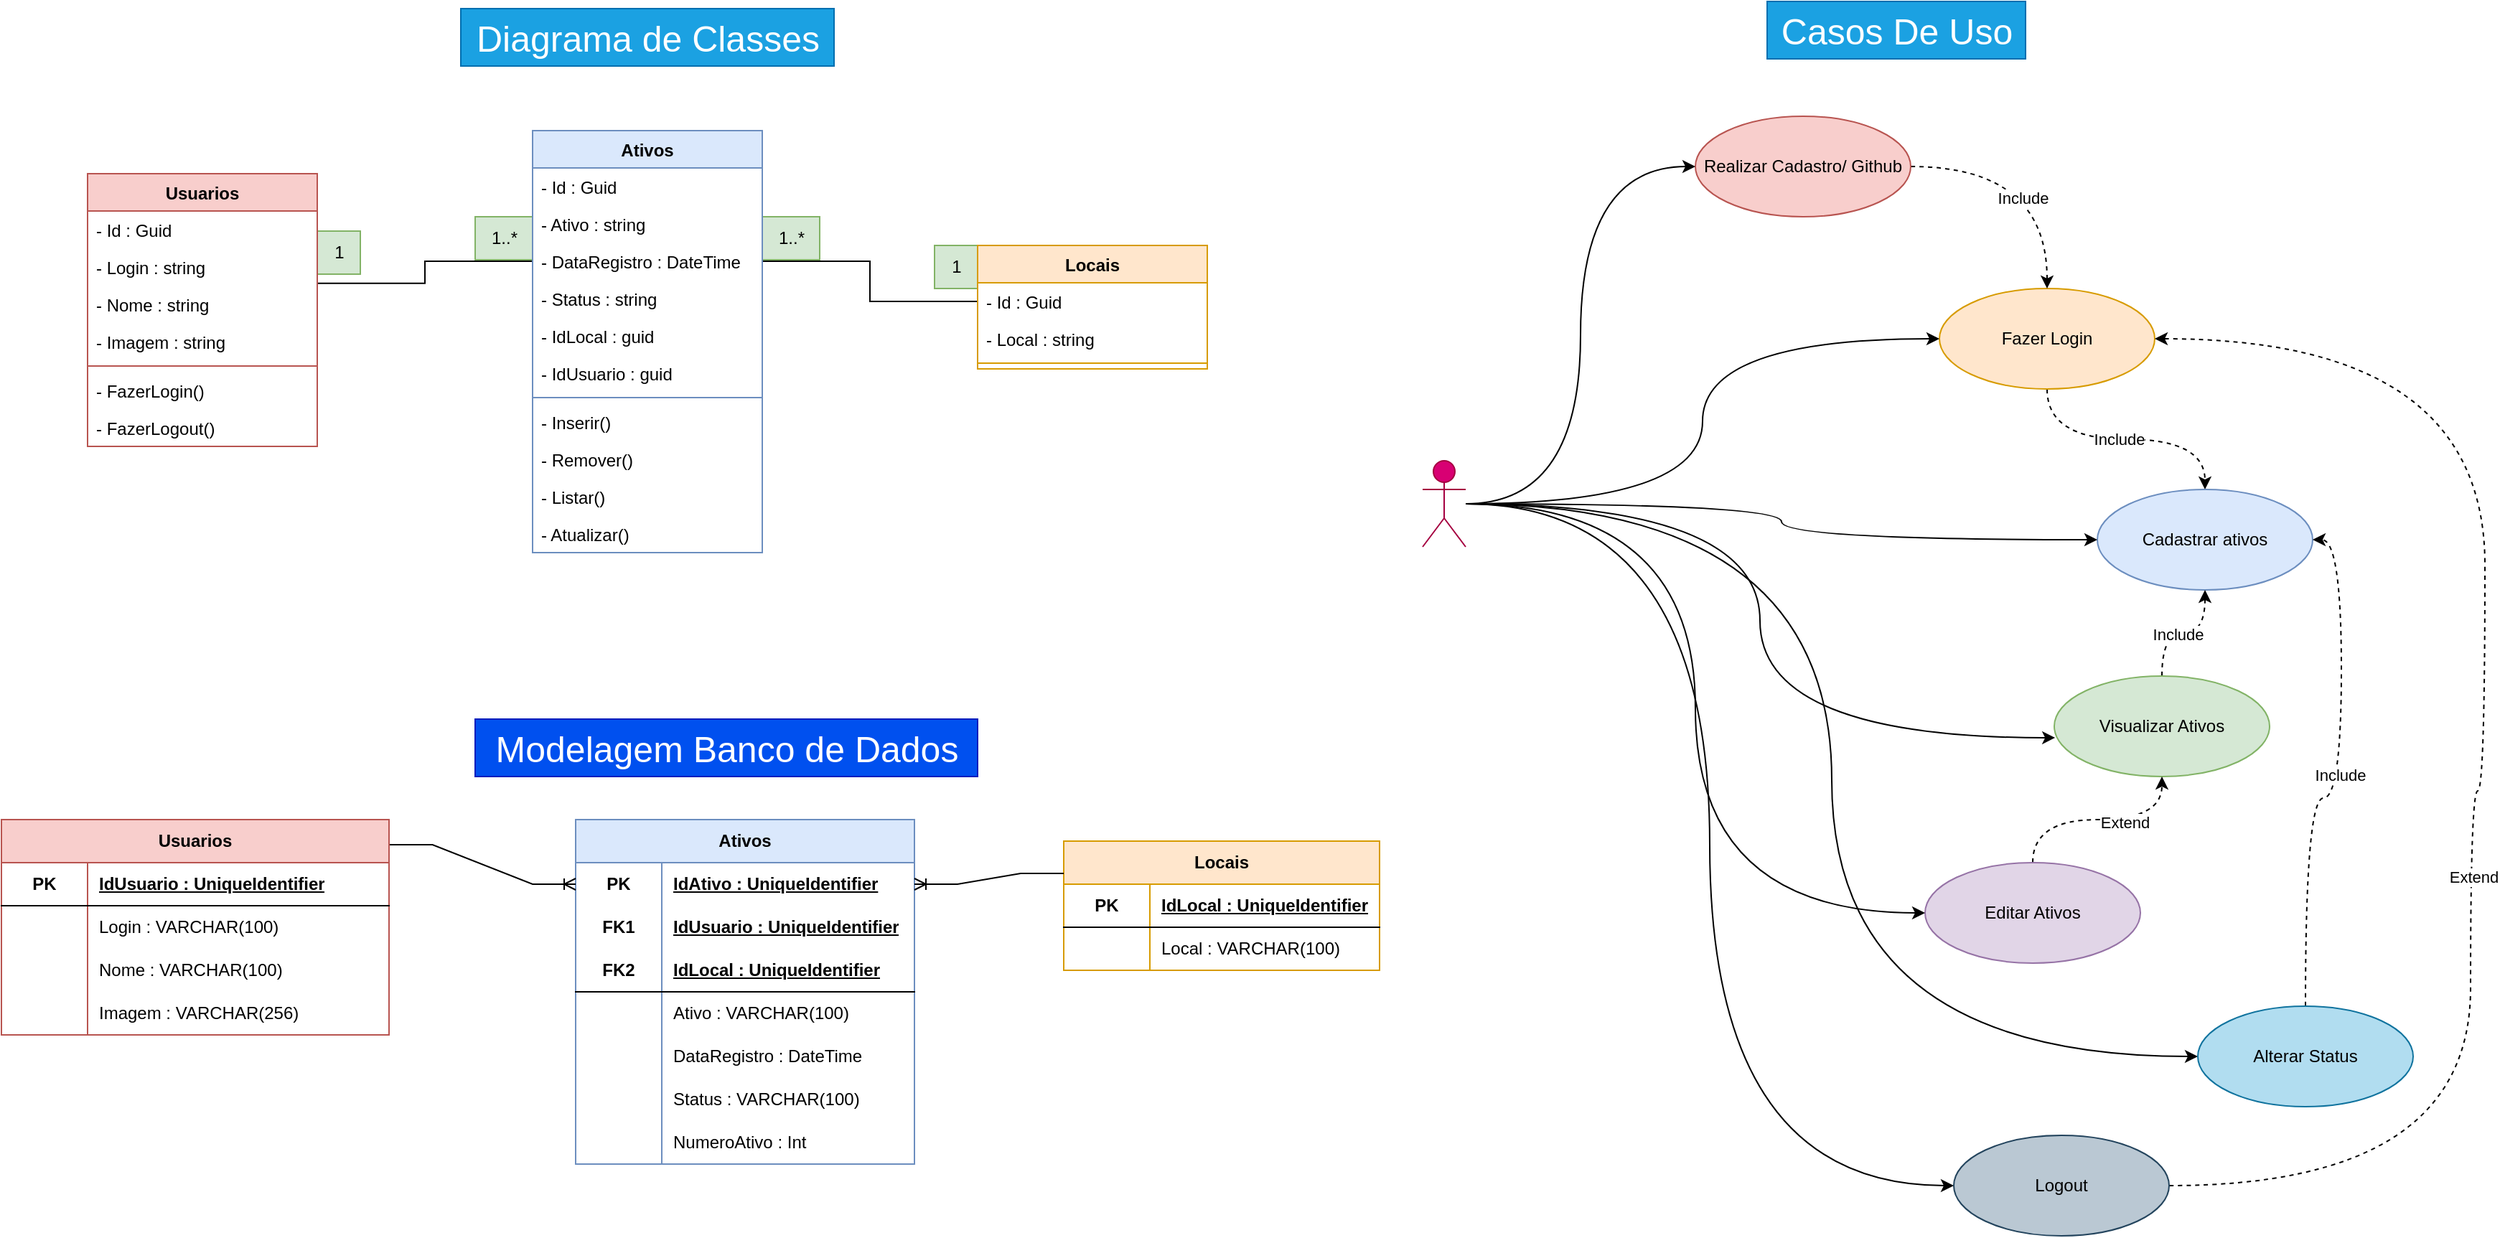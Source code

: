 <mxfile version="24.7.8">
  <diagram name="Página-1" id="VsZ6RJ2YmlMLzSOLe1tB">
    <mxGraphModel dx="2100" dy="1044" grid="1" gridSize="10" guides="1" tooltips="1" connect="1" arrows="1" fold="1" page="1" pageScale="1" pageWidth="827" pageHeight="1169" math="0" shadow="0">
      <root>
        <mxCell id="0" />
        <mxCell id="1" parent="0" />
        <mxCell id="WBMJzoi1oDwy6Rc7GLwc-27" style="edgeStyle=orthogonalEdgeStyle;rounded=0;orthogonalLoop=1;jettySize=auto;html=1;endArrow=none;endFill=0;entryX=0;entryY=0.5;entryDx=0;entryDy=0;exitX=1.003;exitY=-0.062;exitDx=0;exitDy=0;exitPerimeter=0;" edge="1" parent="1" source="WBMJzoi1oDwy6Rc7GLwc-46" target="WBMJzoi1oDwy6Rc7GLwc-56">
          <mxGeometry relative="1" as="geometry">
            <mxPoint x="240" y="255" as="sourcePoint" />
            <mxPoint x="380" y="255" as="targetPoint" />
          </mxGeometry>
        </mxCell>
        <mxCell id="WBMJzoi1oDwy6Rc7GLwc-28" style="edgeStyle=orthogonalEdgeStyle;rounded=0;orthogonalLoop=1;jettySize=auto;html=1;endArrow=none;endFill=0;exitX=1;exitY=0.5;exitDx=0;exitDy=0;entryX=0;entryY=0.5;entryDx=0;entryDy=0;" edge="1" parent="1" source="WBMJzoi1oDwy6Rc7GLwc-56" target="WBMJzoi1oDwy6Rc7GLwc-66">
          <mxGeometry relative="1" as="geometry">
            <mxPoint x="520" y="255" as="sourcePoint" />
            <mxPoint x="660" y="275" as="targetPoint" />
          </mxGeometry>
        </mxCell>
        <mxCell id="WBMJzoi1oDwy6Rc7GLwc-29" value="1" style="text;html=1;align=center;verticalAlign=middle;resizable=0;points=[];autosize=1;strokeColor=#82b366;fillColor=#d5e8d4;" vertex="1" parent="1">
          <mxGeometry x="220" y="240" width="30" height="30" as="geometry" />
        </mxCell>
        <mxCell id="WBMJzoi1oDwy6Rc7GLwc-30" value="1..*" style="text;html=1;align=center;verticalAlign=middle;resizable=0;points=[];autosize=1;strokeColor=#82b366;fillColor=#d5e8d4;" vertex="1" parent="1">
          <mxGeometry x="330" y="230" width="40" height="30" as="geometry" />
        </mxCell>
        <mxCell id="WBMJzoi1oDwy6Rc7GLwc-31" value="1..*" style="text;html=1;align=center;verticalAlign=middle;resizable=0;points=[];autosize=1;strokeColor=#82b366;fillColor=#d5e8d4;" vertex="1" parent="1">
          <mxGeometry x="530" y="230" width="40" height="30" as="geometry" />
        </mxCell>
        <mxCell id="WBMJzoi1oDwy6Rc7GLwc-32" value="1" style="text;html=1;align=center;verticalAlign=middle;resizable=0;points=[];autosize=1;strokeColor=#82b366;fillColor=#d5e8d4;" vertex="1" parent="1">
          <mxGeometry x="650" y="250" width="30" height="30" as="geometry" />
        </mxCell>
        <mxCell id="WBMJzoi1oDwy6Rc7GLwc-37" value="Usuarios" style="swimlane;fontStyle=1;align=center;verticalAlign=top;childLayout=stackLayout;horizontal=1;startSize=26;horizontalStack=0;resizeParent=1;resizeParentMax=0;resizeLast=0;collapsible=1;marginBottom=0;whiteSpace=wrap;html=1;fillColor=#f8cecc;strokeColor=#b85450;" vertex="1" parent="1">
          <mxGeometry x="60" y="200" width="160" height="190" as="geometry" />
        </mxCell>
        <mxCell id="WBMJzoi1oDwy6Rc7GLwc-38" value="- Id : Guid" style="text;strokeColor=none;fillColor=none;align=left;verticalAlign=top;spacingLeft=4;spacingRight=4;overflow=hidden;rotatable=0;points=[[0,0.5],[1,0.5]];portConstraint=eastwest;whiteSpace=wrap;html=1;" vertex="1" parent="WBMJzoi1oDwy6Rc7GLwc-37">
          <mxGeometry y="26" width="160" height="26" as="geometry" />
        </mxCell>
        <mxCell id="WBMJzoi1oDwy6Rc7GLwc-47" value="- Login : string" style="text;strokeColor=none;fillColor=none;align=left;verticalAlign=top;spacingLeft=4;spacingRight=4;overflow=hidden;rotatable=0;points=[[0,0.5],[1,0.5]];portConstraint=eastwest;whiteSpace=wrap;html=1;" vertex="1" parent="WBMJzoi1oDwy6Rc7GLwc-37">
          <mxGeometry y="52" width="160" height="26" as="geometry" />
        </mxCell>
        <mxCell id="WBMJzoi1oDwy6Rc7GLwc-46" value="- Nome : string" style="text;strokeColor=none;fillColor=none;align=left;verticalAlign=top;spacingLeft=4;spacingRight=4;overflow=hidden;rotatable=0;points=[[0,0.5],[1,0.5]];portConstraint=eastwest;whiteSpace=wrap;html=1;" vertex="1" parent="WBMJzoi1oDwy6Rc7GLwc-37">
          <mxGeometry y="78" width="160" height="26" as="geometry" />
        </mxCell>
        <mxCell id="WBMJzoi1oDwy6Rc7GLwc-45" value="- Imagem : string" style="text;strokeColor=none;fillColor=none;align=left;verticalAlign=top;spacingLeft=4;spacingRight=4;overflow=hidden;rotatable=0;points=[[0,0.5],[1,0.5]];portConstraint=eastwest;whiteSpace=wrap;html=1;" vertex="1" parent="WBMJzoi1oDwy6Rc7GLwc-37">
          <mxGeometry y="104" width="160" height="26" as="geometry" />
        </mxCell>
        <mxCell id="WBMJzoi1oDwy6Rc7GLwc-39" value="" style="line;strokeWidth=1;fillColor=none;align=left;verticalAlign=middle;spacingTop=-1;spacingLeft=3;spacingRight=3;rotatable=0;labelPosition=right;points=[];portConstraint=eastwest;strokeColor=inherit;" vertex="1" parent="WBMJzoi1oDwy6Rc7GLwc-37">
          <mxGeometry y="130" width="160" height="8" as="geometry" />
        </mxCell>
        <mxCell id="WBMJzoi1oDwy6Rc7GLwc-40" value="- FazerLogin()" style="text;strokeColor=none;fillColor=none;align=left;verticalAlign=top;spacingLeft=4;spacingRight=4;overflow=hidden;rotatable=0;points=[[0,0.5],[1,0.5]];portConstraint=eastwest;whiteSpace=wrap;html=1;" vertex="1" parent="WBMJzoi1oDwy6Rc7GLwc-37">
          <mxGeometry y="138" width="160" height="26" as="geometry" />
        </mxCell>
        <mxCell id="WBMJzoi1oDwy6Rc7GLwc-48" value="- FazerLogout()" style="text;strokeColor=none;fillColor=none;align=left;verticalAlign=top;spacingLeft=4;spacingRight=4;overflow=hidden;rotatable=0;points=[[0,0.5],[1,0.5]];portConstraint=eastwest;whiteSpace=wrap;html=1;" vertex="1" parent="WBMJzoi1oDwy6Rc7GLwc-37">
          <mxGeometry y="164" width="160" height="26" as="geometry" />
        </mxCell>
        <mxCell id="WBMJzoi1oDwy6Rc7GLwc-49" value="Ativos" style="swimlane;fontStyle=1;align=center;verticalAlign=top;childLayout=stackLayout;horizontal=1;startSize=26;horizontalStack=0;resizeParent=1;resizeParentMax=0;resizeLast=0;collapsible=1;marginBottom=0;whiteSpace=wrap;html=1;fillColor=#dae8fc;strokeColor=#6c8ebf;" vertex="1" parent="1">
          <mxGeometry x="370" y="170" width="160" height="294" as="geometry" />
        </mxCell>
        <mxCell id="WBMJzoi1oDwy6Rc7GLwc-50" value="- Id : Guid" style="text;strokeColor=none;fillColor=none;align=left;verticalAlign=top;spacingLeft=4;spacingRight=4;overflow=hidden;rotatable=0;points=[[0,0.5],[1,0.5]];portConstraint=eastwest;whiteSpace=wrap;html=1;" vertex="1" parent="WBMJzoi1oDwy6Rc7GLwc-49">
          <mxGeometry y="26" width="160" height="26" as="geometry" />
        </mxCell>
        <mxCell id="WBMJzoi1oDwy6Rc7GLwc-57" value="- Ativo : string" style="text;strokeColor=none;fillColor=none;align=left;verticalAlign=top;spacingLeft=4;spacingRight=4;overflow=hidden;rotatable=0;points=[[0,0.5],[1,0.5]];portConstraint=eastwest;whiteSpace=wrap;html=1;" vertex="1" parent="WBMJzoi1oDwy6Rc7GLwc-49">
          <mxGeometry y="52" width="160" height="26" as="geometry" />
        </mxCell>
        <mxCell id="WBMJzoi1oDwy6Rc7GLwc-56" value="- DataRegistro : DateTime" style="text;strokeColor=none;fillColor=none;align=left;verticalAlign=top;spacingLeft=4;spacingRight=4;overflow=hidden;rotatable=0;points=[[0,0.5],[1,0.5]];portConstraint=eastwest;whiteSpace=wrap;html=1;" vertex="1" parent="WBMJzoi1oDwy6Rc7GLwc-49">
          <mxGeometry y="78" width="160" height="26" as="geometry" />
        </mxCell>
        <mxCell id="WBMJzoi1oDwy6Rc7GLwc-55" value="- Status : string" style="text;strokeColor=none;fillColor=none;align=left;verticalAlign=top;spacingLeft=4;spacingRight=4;overflow=hidden;rotatable=0;points=[[0,0.5],[1,0.5]];portConstraint=eastwest;whiteSpace=wrap;html=1;" vertex="1" parent="WBMJzoi1oDwy6Rc7GLwc-49">
          <mxGeometry y="104" width="160" height="26" as="geometry" />
        </mxCell>
        <mxCell id="WBMJzoi1oDwy6Rc7GLwc-54" value="- IdLocal : guid" style="text;strokeColor=none;fillColor=none;align=left;verticalAlign=top;spacingLeft=4;spacingRight=4;overflow=hidden;rotatable=0;points=[[0,0.5],[1,0.5]];portConstraint=eastwest;whiteSpace=wrap;html=1;" vertex="1" parent="WBMJzoi1oDwy6Rc7GLwc-49">
          <mxGeometry y="130" width="160" height="26" as="geometry" />
        </mxCell>
        <mxCell id="WBMJzoi1oDwy6Rc7GLwc-53" value="- IdUsuario : guid" style="text;strokeColor=none;fillColor=none;align=left;verticalAlign=top;spacingLeft=4;spacingRight=4;overflow=hidden;rotatable=0;points=[[0,0.5],[1,0.5]];portConstraint=eastwest;whiteSpace=wrap;html=1;" vertex="1" parent="WBMJzoi1oDwy6Rc7GLwc-49">
          <mxGeometry y="156" width="160" height="26" as="geometry" />
        </mxCell>
        <mxCell id="WBMJzoi1oDwy6Rc7GLwc-51" value="" style="line;strokeWidth=1;fillColor=none;align=left;verticalAlign=middle;spacingTop=-1;spacingLeft=3;spacingRight=3;rotatable=0;labelPosition=right;points=[];portConstraint=eastwest;strokeColor=inherit;" vertex="1" parent="WBMJzoi1oDwy6Rc7GLwc-49">
          <mxGeometry y="182" width="160" height="8" as="geometry" />
        </mxCell>
        <mxCell id="WBMJzoi1oDwy6Rc7GLwc-52" value="- Inserir()" style="text;strokeColor=none;fillColor=none;align=left;verticalAlign=top;spacingLeft=4;spacingRight=4;overflow=hidden;rotatable=0;points=[[0,0.5],[1,0.5]];portConstraint=eastwest;whiteSpace=wrap;html=1;" vertex="1" parent="WBMJzoi1oDwy6Rc7GLwc-49">
          <mxGeometry y="190" width="160" height="26" as="geometry" />
        </mxCell>
        <mxCell id="WBMJzoi1oDwy6Rc7GLwc-60" value="- Remover()" style="text;strokeColor=none;fillColor=none;align=left;verticalAlign=top;spacingLeft=4;spacingRight=4;overflow=hidden;rotatable=0;points=[[0,0.5],[1,0.5]];portConstraint=eastwest;whiteSpace=wrap;html=1;" vertex="1" parent="WBMJzoi1oDwy6Rc7GLwc-49">
          <mxGeometry y="216" width="160" height="26" as="geometry" />
        </mxCell>
        <mxCell id="WBMJzoi1oDwy6Rc7GLwc-59" value="- Listar()" style="text;strokeColor=none;fillColor=none;align=left;verticalAlign=top;spacingLeft=4;spacingRight=4;overflow=hidden;rotatable=0;points=[[0,0.5],[1,0.5]];portConstraint=eastwest;whiteSpace=wrap;html=1;" vertex="1" parent="WBMJzoi1oDwy6Rc7GLwc-49">
          <mxGeometry y="242" width="160" height="26" as="geometry" />
        </mxCell>
        <mxCell id="WBMJzoi1oDwy6Rc7GLwc-58" value="- Atualizar()" style="text;strokeColor=none;fillColor=none;align=left;verticalAlign=top;spacingLeft=4;spacingRight=4;overflow=hidden;rotatable=0;points=[[0,0.5],[1,0.5]];portConstraint=eastwest;whiteSpace=wrap;html=1;" vertex="1" parent="WBMJzoi1oDwy6Rc7GLwc-49">
          <mxGeometry y="268" width="160" height="26" as="geometry" />
        </mxCell>
        <mxCell id="WBMJzoi1oDwy6Rc7GLwc-65" value="Locais" style="swimlane;fontStyle=1;align=center;verticalAlign=top;childLayout=stackLayout;horizontal=1;startSize=26;horizontalStack=0;resizeParent=1;resizeParentMax=0;resizeLast=0;collapsible=1;marginBottom=0;whiteSpace=wrap;html=1;fillColor=#ffe6cc;strokeColor=#d79b00;" vertex="1" parent="1">
          <mxGeometry x="680" y="250" width="160" height="86" as="geometry" />
        </mxCell>
        <mxCell id="WBMJzoi1oDwy6Rc7GLwc-66" value="- Id : Guid" style="text;strokeColor=none;fillColor=none;align=left;verticalAlign=top;spacingLeft=4;spacingRight=4;overflow=hidden;rotatable=0;points=[[0,0.5],[1,0.5]];portConstraint=eastwest;whiteSpace=wrap;html=1;" vertex="1" parent="WBMJzoi1oDwy6Rc7GLwc-65">
          <mxGeometry y="26" width="160" height="26" as="geometry" />
        </mxCell>
        <mxCell id="WBMJzoi1oDwy6Rc7GLwc-69" value="- Local : string" style="text;strokeColor=none;fillColor=none;align=left;verticalAlign=top;spacingLeft=4;spacingRight=4;overflow=hidden;rotatable=0;points=[[0,0.5],[1,0.5]];portConstraint=eastwest;whiteSpace=wrap;html=1;" vertex="1" parent="WBMJzoi1oDwy6Rc7GLwc-65">
          <mxGeometry y="52" width="160" height="26" as="geometry" />
        </mxCell>
        <mxCell id="WBMJzoi1oDwy6Rc7GLwc-67" value="" style="line;strokeWidth=1;fillColor=none;align=left;verticalAlign=middle;spacingTop=-1;spacingLeft=3;spacingRight=3;rotatable=0;labelPosition=right;points=[];portConstraint=eastwest;strokeColor=inherit;" vertex="1" parent="WBMJzoi1oDwy6Rc7GLwc-65">
          <mxGeometry y="78" width="160" height="8" as="geometry" />
        </mxCell>
        <mxCell id="WBMJzoi1oDwy6Rc7GLwc-70" value="&lt;font style=&quot;font-size: 25px;&quot;&gt;Diagrama de Classes&lt;/font&gt;" style="text;html=1;align=center;verticalAlign=middle;resizable=0;points=[];autosize=1;strokeColor=#006EAF;fillColor=#1ba1e2;fontColor=#ffffff;" vertex="1" parent="1">
          <mxGeometry x="320" y="85" width="260" height="40" as="geometry" />
        </mxCell>
        <mxCell id="WBMJzoi1oDwy6Rc7GLwc-71" value="Modelagem Banco de Dados" style="text;html=1;align=center;verticalAlign=middle;resizable=0;points=[];autosize=1;strokeColor=#001DBC;fillColor=#0050ef;fontColor=#ffffff;fontSize=25;" vertex="1" parent="1">
          <mxGeometry x="330" y="580" width="350" height="40" as="geometry" />
        </mxCell>
        <mxCell id="WBMJzoi1oDwy6Rc7GLwc-99" value="Ativos" style="shape=table;startSize=30;container=1;collapsible=1;childLayout=tableLayout;fixedRows=1;rowLines=0;fontStyle=1;align=center;resizeLast=1;html=1;whiteSpace=wrap;fillColor=#dae8fc;strokeColor=#6c8ebf;" vertex="1" parent="1">
          <mxGeometry x="400" y="650" width="236" height="240" as="geometry" />
        </mxCell>
        <mxCell id="WBMJzoi1oDwy6Rc7GLwc-100" value="" style="shape=tableRow;horizontal=0;startSize=0;swimlaneHead=0;swimlaneBody=0;fillColor=none;collapsible=0;dropTarget=0;points=[[0,0.5],[1,0.5]];portConstraint=eastwest;top=0;left=0;right=0;bottom=0;html=1;" vertex="1" parent="WBMJzoi1oDwy6Rc7GLwc-99">
          <mxGeometry y="30" width="236" height="30" as="geometry" />
        </mxCell>
        <mxCell id="WBMJzoi1oDwy6Rc7GLwc-101" value="PK" style="shape=partialRectangle;connectable=0;fillColor=none;top=0;left=0;bottom=0;right=0;fontStyle=1;overflow=hidden;html=1;whiteSpace=wrap;" vertex="1" parent="WBMJzoi1oDwy6Rc7GLwc-100">
          <mxGeometry width="60" height="30" as="geometry">
            <mxRectangle width="60" height="30" as="alternateBounds" />
          </mxGeometry>
        </mxCell>
        <mxCell id="WBMJzoi1oDwy6Rc7GLwc-102" value="IdAtivo : UniqueIdentifier" style="shape=partialRectangle;connectable=0;fillColor=none;top=0;left=0;bottom=0;right=0;align=left;spacingLeft=6;fontStyle=5;overflow=hidden;html=1;whiteSpace=wrap;" vertex="1" parent="WBMJzoi1oDwy6Rc7GLwc-100">
          <mxGeometry x="60" width="176" height="30" as="geometry">
            <mxRectangle width="176" height="30" as="alternateBounds" />
          </mxGeometry>
        </mxCell>
        <mxCell id="WBMJzoi1oDwy6Rc7GLwc-115" style="shape=tableRow;horizontal=0;startSize=0;swimlaneHead=0;swimlaneBody=0;fillColor=none;collapsible=0;dropTarget=0;points=[[0,0.5],[1,0.5]];portConstraint=eastwest;top=0;left=0;right=0;bottom=0;html=1;" vertex="1" parent="WBMJzoi1oDwy6Rc7GLwc-99">
          <mxGeometry y="60" width="236" height="30" as="geometry" />
        </mxCell>
        <mxCell id="WBMJzoi1oDwy6Rc7GLwc-116" value="FK1" style="shape=partialRectangle;connectable=0;fillColor=none;top=0;left=0;bottom=0;right=0;fontStyle=1;overflow=hidden;html=1;whiteSpace=wrap;" vertex="1" parent="WBMJzoi1oDwy6Rc7GLwc-115">
          <mxGeometry width="60" height="30" as="geometry">
            <mxRectangle width="60" height="30" as="alternateBounds" />
          </mxGeometry>
        </mxCell>
        <mxCell id="WBMJzoi1oDwy6Rc7GLwc-117" value="IdUsuario : UniqueIdentifier" style="shape=partialRectangle;connectable=0;fillColor=none;top=0;left=0;bottom=0;right=0;align=left;spacingLeft=6;fontStyle=5;overflow=hidden;html=1;whiteSpace=wrap;" vertex="1" parent="WBMJzoi1oDwy6Rc7GLwc-115">
          <mxGeometry x="60" width="176" height="30" as="geometry">
            <mxRectangle width="176" height="30" as="alternateBounds" />
          </mxGeometry>
        </mxCell>
        <mxCell id="WBMJzoi1oDwy6Rc7GLwc-103" value="" style="shape=tableRow;horizontal=0;startSize=0;swimlaneHead=0;swimlaneBody=0;fillColor=none;collapsible=0;dropTarget=0;points=[[0,0.5],[1,0.5]];portConstraint=eastwest;top=0;left=0;right=0;bottom=1;html=1;" vertex="1" parent="WBMJzoi1oDwy6Rc7GLwc-99">
          <mxGeometry y="90" width="236" height="30" as="geometry" />
        </mxCell>
        <mxCell id="WBMJzoi1oDwy6Rc7GLwc-104" value="FK2" style="shape=partialRectangle;connectable=0;fillColor=none;top=0;left=0;bottom=0;right=0;fontStyle=1;overflow=hidden;html=1;whiteSpace=wrap;" vertex="1" parent="WBMJzoi1oDwy6Rc7GLwc-103">
          <mxGeometry width="60" height="30" as="geometry">
            <mxRectangle width="60" height="30" as="alternateBounds" />
          </mxGeometry>
        </mxCell>
        <mxCell id="WBMJzoi1oDwy6Rc7GLwc-105" value="IdLocal : UniqueIdentifier" style="shape=partialRectangle;connectable=0;fillColor=none;top=0;left=0;bottom=0;right=0;align=left;spacingLeft=6;fontStyle=5;overflow=hidden;html=1;whiteSpace=wrap;" vertex="1" parent="WBMJzoi1oDwy6Rc7GLwc-103">
          <mxGeometry x="60" width="176" height="30" as="geometry">
            <mxRectangle width="176" height="30" as="alternateBounds" />
          </mxGeometry>
        </mxCell>
        <mxCell id="WBMJzoi1oDwy6Rc7GLwc-106" value="" style="shape=tableRow;horizontal=0;startSize=0;swimlaneHead=0;swimlaneBody=0;fillColor=none;collapsible=0;dropTarget=0;points=[[0,0.5],[1,0.5]];portConstraint=eastwest;top=0;left=0;right=0;bottom=0;html=1;" vertex="1" parent="WBMJzoi1oDwy6Rc7GLwc-99">
          <mxGeometry y="120" width="236" height="30" as="geometry" />
        </mxCell>
        <mxCell id="WBMJzoi1oDwy6Rc7GLwc-107" value="" style="shape=partialRectangle;connectable=0;fillColor=none;top=0;left=0;bottom=0;right=0;editable=1;overflow=hidden;html=1;whiteSpace=wrap;" vertex="1" parent="WBMJzoi1oDwy6Rc7GLwc-106">
          <mxGeometry width="60" height="30" as="geometry">
            <mxRectangle width="60" height="30" as="alternateBounds" />
          </mxGeometry>
        </mxCell>
        <mxCell id="WBMJzoi1oDwy6Rc7GLwc-108" value="Ativo : VARCHAR(100)" style="shape=partialRectangle;connectable=0;fillColor=none;top=0;left=0;bottom=0;right=0;align=left;spacingLeft=6;overflow=hidden;html=1;whiteSpace=wrap;" vertex="1" parent="WBMJzoi1oDwy6Rc7GLwc-106">
          <mxGeometry x="60" width="176" height="30" as="geometry">
            <mxRectangle width="176" height="30" as="alternateBounds" />
          </mxGeometry>
        </mxCell>
        <mxCell id="WBMJzoi1oDwy6Rc7GLwc-109" value="" style="shape=tableRow;horizontal=0;startSize=0;swimlaneHead=0;swimlaneBody=0;fillColor=none;collapsible=0;dropTarget=0;points=[[0,0.5],[1,0.5]];portConstraint=eastwest;top=0;left=0;right=0;bottom=0;html=1;" vertex="1" parent="WBMJzoi1oDwy6Rc7GLwc-99">
          <mxGeometry y="150" width="236" height="30" as="geometry" />
        </mxCell>
        <mxCell id="WBMJzoi1oDwy6Rc7GLwc-110" value="" style="shape=partialRectangle;connectable=0;fillColor=none;top=0;left=0;bottom=0;right=0;editable=1;overflow=hidden;html=1;whiteSpace=wrap;" vertex="1" parent="WBMJzoi1oDwy6Rc7GLwc-109">
          <mxGeometry width="60" height="30" as="geometry">
            <mxRectangle width="60" height="30" as="alternateBounds" />
          </mxGeometry>
        </mxCell>
        <mxCell id="WBMJzoi1oDwy6Rc7GLwc-111" value="DataRegistro : DateTime" style="shape=partialRectangle;connectable=0;fillColor=none;top=0;left=0;bottom=0;right=0;align=left;spacingLeft=6;overflow=hidden;html=1;whiteSpace=wrap;" vertex="1" parent="WBMJzoi1oDwy6Rc7GLwc-109">
          <mxGeometry x="60" width="176" height="30" as="geometry">
            <mxRectangle width="176" height="30" as="alternateBounds" />
          </mxGeometry>
        </mxCell>
        <mxCell id="WBMJzoi1oDwy6Rc7GLwc-118" style="shape=tableRow;horizontal=0;startSize=0;swimlaneHead=0;swimlaneBody=0;fillColor=none;collapsible=0;dropTarget=0;points=[[0,0.5],[1,0.5]];portConstraint=eastwest;top=0;left=0;right=0;bottom=0;html=1;" vertex="1" parent="WBMJzoi1oDwy6Rc7GLwc-99">
          <mxGeometry y="180" width="236" height="30" as="geometry" />
        </mxCell>
        <mxCell id="WBMJzoi1oDwy6Rc7GLwc-119" style="shape=partialRectangle;connectable=0;fillColor=none;top=0;left=0;bottom=0;right=0;editable=1;overflow=hidden;html=1;whiteSpace=wrap;" vertex="1" parent="WBMJzoi1oDwy6Rc7GLwc-118">
          <mxGeometry width="60" height="30" as="geometry">
            <mxRectangle width="60" height="30" as="alternateBounds" />
          </mxGeometry>
        </mxCell>
        <mxCell id="WBMJzoi1oDwy6Rc7GLwc-120" value="Status : VARCHAR(100)" style="shape=partialRectangle;connectable=0;fillColor=none;top=0;left=0;bottom=0;right=0;align=left;spacingLeft=6;overflow=hidden;html=1;whiteSpace=wrap;" vertex="1" parent="WBMJzoi1oDwy6Rc7GLwc-118">
          <mxGeometry x="60" width="176" height="30" as="geometry">
            <mxRectangle width="176" height="30" as="alternateBounds" />
          </mxGeometry>
        </mxCell>
        <mxCell id="WBMJzoi1oDwy6Rc7GLwc-121" style="shape=tableRow;horizontal=0;startSize=0;swimlaneHead=0;swimlaneBody=0;fillColor=none;collapsible=0;dropTarget=0;points=[[0,0.5],[1,0.5]];portConstraint=eastwest;top=0;left=0;right=0;bottom=0;html=1;" vertex="1" parent="WBMJzoi1oDwy6Rc7GLwc-99">
          <mxGeometry y="210" width="236" height="30" as="geometry" />
        </mxCell>
        <mxCell id="WBMJzoi1oDwy6Rc7GLwc-122" style="shape=partialRectangle;connectable=0;fillColor=none;top=0;left=0;bottom=0;right=0;editable=1;overflow=hidden;html=1;whiteSpace=wrap;" vertex="1" parent="WBMJzoi1oDwy6Rc7GLwc-121">
          <mxGeometry width="60" height="30" as="geometry">
            <mxRectangle width="60" height="30" as="alternateBounds" />
          </mxGeometry>
        </mxCell>
        <mxCell id="WBMJzoi1oDwy6Rc7GLwc-123" value="NumeroAtivo : Int" style="shape=partialRectangle;connectable=0;fillColor=none;top=0;left=0;bottom=0;right=0;align=left;spacingLeft=6;overflow=hidden;html=1;whiteSpace=wrap;" vertex="1" parent="WBMJzoi1oDwy6Rc7GLwc-121">
          <mxGeometry x="60" width="176" height="30" as="geometry">
            <mxRectangle width="176" height="30" as="alternateBounds" />
          </mxGeometry>
        </mxCell>
        <mxCell id="WBMJzoi1oDwy6Rc7GLwc-124" value="Locais" style="shape=table;startSize=30;container=1;collapsible=1;childLayout=tableLayout;fixedRows=1;rowLines=0;fontStyle=1;align=center;resizeLast=1;html=1;whiteSpace=wrap;fillColor=#ffe6cc;strokeColor=#d79b00;" vertex="1" parent="1">
          <mxGeometry x="740" y="665" width="220" height="90" as="geometry" />
        </mxCell>
        <mxCell id="WBMJzoi1oDwy6Rc7GLwc-128" value="" style="shape=tableRow;horizontal=0;startSize=0;swimlaneHead=0;swimlaneBody=0;fillColor=none;collapsible=0;dropTarget=0;points=[[0,0.5],[1,0.5]];portConstraint=eastwest;top=0;left=0;right=0;bottom=1;html=1;" vertex="1" parent="WBMJzoi1oDwy6Rc7GLwc-124">
          <mxGeometry y="30" width="220" height="30" as="geometry" />
        </mxCell>
        <mxCell id="WBMJzoi1oDwy6Rc7GLwc-129" value="PK" style="shape=partialRectangle;connectable=0;fillColor=none;top=0;left=0;bottom=0;right=0;fontStyle=1;overflow=hidden;html=1;whiteSpace=wrap;" vertex="1" parent="WBMJzoi1oDwy6Rc7GLwc-128">
          <mxGeometry width="60" height="30" as="geometry">
            <mxRectangle width="60" height="30" as="alternateBounds" />
          </mxGeometry>
        </mxCell>
        <mxCell id="WBMJzoi1oDwy6Rc7GLwc-130" value="IdLocal : UniqueIdentifier" style="shape=partialRectangle;connectable=0;fillColor=none;top=0;left=0;bottom=0;right=0;align=left;spacingLeft=6;fontStyle=5;overflow=hidden;html=1;whiteSpace=wrap;" vertex="1" parent="WBMJzoi1oDwy6Rc7GLwc-128">
          <mxGeometry x="60" width="160" height="30" as="geometry">
            <mxRectangle width="160" height="30" as="alternateBounds" />
          </mxGeometry>
        </mxCell>
        <mxCell id="WBMJzoi1oDwy6Rc7GLwc-131" value="" style="shape=tableRow;horizontal=0;startSize=0;swimlaneHead=0;swimlaneBody=0;fillColor=none;collapsible=0;dropTarget=0;points=[[0,0.5],[1,0.5]];portConstraint=eastwest;top=0;left=0;right=0;bottom=0;html=1;" vertex="1" parent="WBMJzoi1oDwy6Rc7GLwc-124">
          <mxGeometry y="60" width="220" height="30" as="geometry" />
        </mxCell>
        <mxCell id="WBMJzoi1oDwy6Rc7GLwc-132" value="" style="shape=partialRectangle;connectable=0;fillColor=none;top=0;left=0;bottom=0;right=0;editable=1;overflow=hidden;html=1;whiteSpace=wrap;" vertex="1" parent="WBMJzoi1oDwy6Rc7GLwc-131">
          <mxGeometry width="60" height="30" as="geometry">
            <mxRectangle width="60" height="30" as="alternateBounds" />
          </mxGeometry>
        </mxCell>
        <mxCell id="WBMJzoi1oDwy6Rc7GLwc-133" value="Local : VARCHAR(100)" style="shape=partialRectangle;connectable=0;fillColor=none;top=0;left=0;bottom=0;right=0;align=left;spacingLeft=6;overflow=hidden;html=1;whiteSpace=wrap;" vertex="1" parent="WBMJzoi1oDwy6Rc7GLwc-131">
          <mxGeometry x="60" width="160" height="30" as="geometry">
            <mxRectangle width="160" height="30" as="alternateBounds" />
          </mxGeometry>
        </mxCell>
        <mxCell id="WBMJzoi1oDwy6Rc7GLwc-143" value="" style="edgeStyle=entityRelationEdgeStyle;fontSize=12;html=1;endArrow=ERoneToMany;rounded=0;exitX=1.001;exitY=0.117;exitDx=0;exitDy=0;exitPerimeter=0;entryX=0;entryY=0.5;entryDx=0;entryDy=0;" edge="1" parent="1" source="WBMJzoi1oDwy6Rc7GLwc-158" target="WBMJzoi1oDwy6Rc7GLwc-100">
          <mxGeometry width="100" height="100" relative="1" as="geometry">
            <mxPoint x="298.39" y="679.55" as="sourcePoint" />
            <mxPoint x="490" y="570" as="targetPoint" />
            <Array as="points">
              <mxPoint x="290" y="580" />
            </Array>
          </mxGeometry>
        </mxCell>
        <mxCell id="WBMJzoi1oDwy6Rc7GLwc-144" value="" style="edgeStyle=entityRelationEdgeStyle;fontSize=12;html=1;endArrow=ERoneToMany;rounded=0;exitX=0;exitY=0.25;exitDx=0;exitDy=0;entryX=1;entryY=0.5;entryDx=0;entryDy=0;" edge="1" parent="1" source="WBMJzoi1oDwy6Rc7GLwc-124" target="WBMJzoi1oDwy6Rc7GLwc-100">
          <mxGeometry width="100" height="100" relative="1" as="geometry">
            <mxPoint x="755" y="565" as="sourcePoint" />
            <mxPoint x="857" y="580" as="targetPoint" />
            <Array as="points">
              <mxPoint x="747" y="465" />
            </Array>
          </mxGeometry>
        </mxCell>
        <mxCell id="WBMJzoi1oDwy6Rc7GLwc-158" value="Usuarios" style="shape=table;startSize=30;container=1;collapsible=1;childLayout=tableLayout;fixedRows=1;rowLines=0;fontStyle=1;align=center;resizeLast=1;html=1;whiteSpace=wrap;fillColor=#f8cecc;strokeColor=#b85450;" vertex="1" parent="1">
          <mxGeometry y="650" width="270" height="150" as="geometry" />
        </mxCell>
        <mxCell id="WBMJzoi1oDwy6Rc7GLwc-159" value="" style="shape=tableRow;horizontal=0;startSize=0;swimlaneHead=0;swimlaneBody=0;fillColor=none;collapsible=0;dropTarget=0;points=[[0,0.5],[1,0.5]];portConstraint=eastwest;top=0;left=0;right=0;bottom=1;html=1;" vertex="1" parent="WBMJzoi1oDwy6Rc7GLwc-158">
          <mxGeometry y="30" width="270" height="30" as="geometry" />
        </mxCell>
        <mxCell id="WBMJzoi1oDwy6Rc7GLwc-160" value="PK" style="shape=partialRectangle;connectable=0;fillColor=none;top=0;left=0;bottom=0;right=0;fontStyle=1;overflow=hidden;html=1;whiteSpace=wrap;" vertex="1" parent="WBMJzoi1oDwy6Rc7GLwc-159">
          <mxGeometry width="60" height="30" as="geometry">
            <mxRectangle width="60" height="30" as="alternateBounds" />
          </mxGeometry>
        </mxCell>
        <mxCell id="WBMJzoi1oDwy6Rc7GLwc-161" value="IdUsuario : UniqueIdentifier" style="shape=partialRectangle;connectable=0;fillColor=none;top=0;left=0;bottom=0;right=0;align=left;spacingLeft=6;fontStyle=5;overflow=hidden;html=1;whiteSpace=wrap;" vertex="1" parent="WBMJzoi1oDwy6Rc7GLwc-159">
          <mxGeometry x="60" width="210" height="30" as="geometry">
            <mxRectangle width="210" height="30" as="alternateBounds" />
          </mxGeometry>
        </mxCell>
        <mxCell id="WBMJzoi1oDwy6Rc7GLwc-162" value="" style="shape=tableRow;horizontal=0;startSize=0;swimlaneHead=0;swimlaneBody=0;fillColor=none;collapsible=0;dropTarget=0;points=[[0,0.5],[1,0.5]];portConstraint=eastwest;top=0;left=0;right=0;bottom=0;html=1;" vertex="1" parent="WBMJzoi1oDwy6Rc7GLwc-158">
          <mxGeometry y="60" width="270" height="30" as="geometry" />
        </mxCell>
        <mxCell id="WBMJzoi1oDwy6Rc7GLwc-163" value="" style="shape=partialRectangle;connectable=0;fillColor=none;top=0;left=0;bottom=0;right=0;editable=1;overflow=hidden;html=1;whiteSpace=wrap;" vertex="1" parent="WBMJzoi1oDwy6Rc7GLwc-162">
          <mxGeometry width="60" height="30" as="geometry">
            <mxRectangle width="60" height="30" as="alternateBounds" />
          </mxGeometry>
        </mxCell>
        <mxCell id="WBMJzoi1oDwy6Rc7GLwc-164" value="Login : VARCHAR(100)" style="shape=partialRectangle;connectable=0;fillColor=none;top=0;left=0;bottom=0;right=0;align=left;spacingLeft=6;overflow=hidden;html=1;whiteSpace=wrap;" vertex="1" parent="WBMJzoi1oDwy6Rc7GLwc-162">
          <mxGeometry x="60" width="210" height="30" as="geometry">
            <mxRectangle width="210" height="30" as="alternateBounds" />
          </mxGeometry>
        </mxCell>
        <mxCell id="WBMJzoi1oDwy6Rc7GLwc-165" style="shape=tableRow;horizontal=0;startSize=0;swimlaneHead=0;swimlaneBody=0;fillColor=none;collapsible=0;dropTarget=0;points=[[0,0.5],[1,0.5]];portConstraint=eastwest;top=0;left=0;right=0;bottom=0;html=1;" vertex="1" parent="WBMJzoi1oDwy6Rc7GLwc-158">
          <mxGeometry y="90" width="270" height="30" as="geometry" />
        </mxCell>
        <mxCell id="WBMJzoi1oDwy6Rc7GLwc-166" style="shape=partialRectangle;connectable=0;fillColor=none;top=0;left=0;bottom=0;right=0;editable=1;overflow=hidden;html=1;whiteSpace=wrap;" vertex="1" parent="WBMJzoi1oDwy6Rc7GLwc-165">
          <mxGeometry width="60" height="30" as="geometry">
            <mxRectangle width="60" height="30" as="alternateBounds" />
          </mxGeometry>
        </mxCell>
        <mxCell id="WBMJzoi1oDwy6Rc7GLwc-167" value="Nome : VARCHAR(100)" style="shape=partialRectangle;connectable=0;fillColor=none;top=0;left=0;bottom=0;right=0;align=left;spacingLeft=6;overflow=hidden;html=1;whiteSpace=wrap;" vertex="1" parent="WBMJzoi1oDwy6Rc7GLwc-165">
          <mxGeometry x="60" width="210" height="30" as="geometry">
            <mxRectangle width="210" height="30" as="alternateBounds" />
          </mxGeometry>
        </mxCell>
        <mxCell id="WBMJzoi1oDwy6Rc7GLwc-168" style="shape=tableRow;horizontal=0;startSize=0;swimlaneHead=0;swimlaneBody=0;fillColor=none;collapsible=0;dropTarget=0;points=[[0,0.5],[1,0.5]];portConstraint=eastwest;top=0;left=0;right=0;bottom=0;html=1;" vertex="1" parent="WBMJzoi1oDwy6Rc7GLwc-158">
          <mxGeometry y="120" width="270" height="30" as="geometry" />
        </mxCell>
        <mxCell id="WBMJzoi1oDwy6Rc7GLwc-169" style="shape=partialRectangle;connectable=0;fillColor=none;top=0;left=0;bottom=0;right=0;editable=1;overflow=hidden;html=1;whiteSpace=wrap;" vertex="1" parent="WBMJzoi1oDwy6Rc7GLwc-168">
          <mxGeometry width="60" height="30" as="geometry">
            <mxRectangle width="60" height="30" as="alternateBounds" />
          </mxGeometry>
        </mxCell>
        <mxCell id="WBMJzoi1oDwy6Rc7GLwc-170" value="Imagem : VARCHAR(256)" style="shape=partialRectangle;connectable=0;fillColor=none;top=0;left=0;bottom=0;right=0;align=left;spacingLeft=6;overflow=hidden;html=1;whiteSpace=wrap;" vertex="1" parent="WBMJzoi1oDwy6Rc7GLwc-168">
          <mxGeometry x="60" width="210" height="30" as="geometry">
            <mxRectangle width="210" height="30" as="alternateBounds" />
          </mxGeometry>
        </mxCell>
        <mxCell id="WBMJzoi1oDwy6Rc7GLwc-171" style="edgeStyle=orthogonalEdgeStyle;shape=connector;curved=1;rounded=0;orthogonalLoop=1;jettySize=auto;html=1;entryX=0.5;entryY=0;entryDx=0;entryDy=0;strokeColor=default;align=center;verticalAlign=middle;fontFamily=Helvetica;fontSize=11;fontColor=default;labelBackgroundColor=default;endArrow=classic;dashed=1;" edge="1" parent="1" source="WBMJzoi1oDwy6Rc7GLwc-173" target="WBMJzoi1oDwy6Rc7GLwc-177">
          <mxGeometry relative="1" as="geometry" />
        </mxCell>
        <mxCell id="WBMJzoi1oDwy6Rc7GLwc-172" value="Include" style="edgeLabel;html=1;align=center;verticalAlign=middle;resizable=0;points=[];fontFamily=Helvetica;fontSize=11;fontColor=default;labelBackgroundColor=default;" vertex="1" connectable="0" parent="WBMJzoi1oDwy6Rc7GLwc-171">
          <mxGeometry x="-0.063" relative="1" as="geometry">
            <mxPoint as="offset" />
          </mxGeometry>
        </mxCell>
        <mxCell id="WBMJzoi1oDwy6Rc7GLwc-173" value="Fazer Login" style="ellipse;whiteSpace=wrap;html=1;fillColor=#ffe6cc;strokeColor=#d79b00;" vertex="1" parent="1">
          <mxGeometry x="1350" y="280" width="150" height="70" as="geometry" />
        </mxCell>
        <mxCell id="WBMJzoi1oDwy6Rc7GLwc-174" style="edgeStyle=orthogonalEdgeStyle;shape=connector;curved=1;rounded=0;orthogonalLoop=1;jettySize=auto;html=1;entryX=0.5;entryY=0;entryDx=0;entryDy=0;strokeColor=default;align=center;verticalAlign=middle;fontFamily=Helvetica;fontSize=11;fontColor=default;labelBackgroundColor=default;endArrow=classic;dashed=1;" edge="1" parent="1" source="WBMJzoi1oDwy6Rc7GLwc-176" target="WBMJzoi1oDwy6Rc7GLwc-173">
          <mxGeometry relative="1" as="geometry" />
        </mxCell>
        <mxCell id="WBMJzoi1oDwy6Rc7GLwc-175" value="Include" style="edgeLabel;html=1;align=center;verticalAlign=middle;resizable=0;points=[];fontFamily=Helvetica;fontSize=11;fontColor=default;labelBackgroundColor=default;" vertex="1" connectable="0" parent="WBMJzoi1oDwy6Rc7GLwc-174">
          <mxGeometry x="0.3" y="-17" relative="1" as="geometry">
            <mxPoint as="offset" />
          </mxGeometry>
        </mxCell>
        <mxCell id="WBMJzoi1oDwy6Rc7GLwc-176" value="Realizar Cadastro/ Github" style="ellipse;whiteSpace=wrap;html=1;fillColor=#f8cecc;strokeColor=#b85450;" vertex="1" parent="1">
          <mxGeometry x="1180" y="160" width="150" height="70" as="geometry" />
        </mxCell>
        <mxCell id="WBMJzoi1oDwy6Rc7GLwc-177" value="Cadastrar ativos" style="ellipse;whiteSpace=wrap;html=1;fillColor=#dae8fc;strokeColor=#6c8ebf;" vertex="1" parent="1">
          <mxGeometry x="1460" y="420" width="150" height="70" as="geometry" />
        </mxCell>
        <mxCell id="WBMJzoi1oDwy6Rc7GLwc-178" style="edgeStyle=orthogonalEdgeStyle;shape=connector;curved=1;rounded=0;orthogonalLoop=1;jettySize=auto;html=1;entryX=0.5;entryY=1;entryDx=0;entryDy=0;strokeColor=default;align=center;verticalAlign=middle;fontFamily=Helvetica;fontSize=11;fontColor=default;labelBackgroundColor=default;endArrow=classic;dashed=1;" edge="1" parent="1" source="WBMJzoi1oDwy6Rc7GLwc-180" target="WBMJzoi1oDwy6Rc7GLwc-177">
          <mxGeometry relative="1" as="geometry" />
        </mxCell>
        <mxCell id="WBMJzoi1oDwy6Rc7GLwc-179" value="Include" style="edgeLabel;html=1;align=center;verticalAlign=middle;resizable=0;points=[];fontFamily=Helvetica;fontSize=11;fontColor=default;labelBackgroundColor=default;" vertex="1" connectable="0" parent="WBMJzoi1oDwy6Rc7GLwc-178">
          <mxGeometry x="-0.103" y="-1" relative="1" as="geometry">
            <mxPoint as="offset" />
          </mxGeometry>
        </mxCell>
        <mxCell id="WBMJzoi1oDwy6Rc7GLwc-180" value="Visualizar Ativos" style="ellipse;whiteSpace=wrap;html=1;fillColor=#d5e8d4;strokeColor=#82b366;" vertex="1" parent="1">
          <mxGeometry x="1430" y="550" width="150" height="70" as="geometry" />
        </mxCell>
        <mxCell id="WBMJzoi1oDwy6Rc7GLwc-181" style="edgeStyle=orthogonalEdgeStyle;shape=connector;curved=1;rounded=0;orthogonalLoop=1;jettySize=auto;html=1;entryX=0.5;entryY=1;entryDx=0;entryDy=0;strokeColor=default;align=center;verticalAlign=middle;fontFamily=Helvetica;fontSize=11;fontColor=default;labelBackgroundColor=default;endArrow=classic;dashed=1;" edge="1" parent="1" source="WBMJzoi1oDwy6Rc7GLwc-183" target="WBMJzoi1oDwy6Rc7GLwc-180">
          <mxGeometry relative="1" as="geometry" />
        </mxCell>
        <mxCell id="WBMJzoi1oDwy6Rc7GLwc-182" value="Extend" style="edgeLabel;html=1;align=center;verticalAlign=middle;resizable=0;points=[];fontFamily=Helvetica;fontSize=11;fontColor=default;labelBackgroundColor=default;" vertex="1" connectable="0" parent="WBMJzoi1oDwy6Rc7GLwc-181">
          <mxGeometry x="0.244" y="-2" relative="1" as="geometry">
            <mxPoint as="offset" />
          </mxGeometry>
        </mxCell>
        <mxCell id="WBMJzoi1oDwy6Rc7GLwc-183" value="Editar Ativos" style="ellipse;whiteSpace=wrap;html=1;fillColor=#e1d5e7;strokeColor=#9673a6;" vertex="1" parent="1">
          <mxGeometry x="1340" y="680" width="150" height="70" as="geometry" />
        </mxCell>
        <mxCell id="WBMJzoi1oDwy6Rc7GLwc-184" style="edgeStyle=orthogonalEdgeStyle;rounded=0;orthogonalLoop=1;jettySize=auto;html=1;entryX=0;entryY=0.5;entryDx=0;entryDy=0;curved=1;" edge="1" parent="1" source="WBMJzoi1oDwy6Rc7GLwc-189" target="WBMJzoi1oDwy6Rc7GLwc-176">
          <mxGeometry relative="1" as="geometry" />
        </mxCell>
        <mxCell id="WBMJzoi1oDwy6Rc7GLwc-185" style="edgeStyle=orthogonalEdgeStyle;shape=connector;curved=1;rounded=0;orthogonalLoop=1;jettySize=auto;html=1;entryX=0;entryY=0.5;entryDx=0;entryDy=0;strokeColor=default;align=center;verticalAlign=middle;fontFamily=Helvetica;fontSize=11;fontColor=default;labelBackgroundColor=default;endArrow=classic;" edge="1" parent="1" source="WBMJzoi1oDwy6Rc7GLwc-189" target="WBMJzoi1oDwy6Rc7GLwc-173">
          <mxGeometry relative="1" as="geometry" />
        </mxCell>
        <mxCell id="WBMJzoi1oDwy6Rc7GLwc-186" style="edgeStyle=orthogonalEdgeStyle;shape=connector;curved=1;rounded=0;orthogonalLoop=1;jettySize=auto;html=1;entryX=0;entryY=0.5;entryDx=0;entryDy=0;strokeColor=default;align=center;verticalAlign=middle;fontFamily=Helvetica;fontSize=11;fontColor=default;labelBackgroundColor=default;endArrow=classic;" edge="1" parent="1" source="WBMJzoi1oDwy6Rc7GLwc-189" target="WBMJzoi1oDwy6Rc7GLwc-183">
          <mxGeometry relative="1" as="geometry" />
        </mxCell>
        <mxCell id="WBMJzoi1oDwy6Rc7GLwc-187" style="edgeStyle=orthogonalEdgeStyle;shape=connector;curved=1;rounded=0;orthogonalLoop=1;jettySize=auto;html=1;entryX=0;entryY=0.5;entryDx=0;entryDy=0;strokeColor=default;align=center;verticalAlign=middle;fontFamily=Helvetica;fontSize=11;fontColor=default;labelBackgroundColor=default;endArrow=classic;" edge="1" parent="1" source="WBMJzoi1oDwy6Rc7GLwc-189" target="WBMJzoi1oDwy6Rc7GLwc-192">
          <mxGeometry relative="1" as="geometry" />
        </mxCell>
        <mxCell id="WBMJzoi1oDwy6Rc7GLwc-188" style="edgeStyle=orthogonalEdgeStyle;shape=connector;curved=1;rounded=0;orthogonalLoop=1;jettySize=auto;html=1;entryX=0;entryY=0.5;entryDx=0;entryDy=0;strokeColor=default;align=center;verticalAlign=middle;fontFamily=Helvetica;fontSize=11;fontColor=default;labelBackgroundColor=default;endArrow=classic;" edge="1" parent="1" source="WBMJzoi1oDwy6Rc7GLwc-189" target="WBMJzoi1oDwy6Rc7GLwc-195">
          <mxGeometry relative="1" as="geometry" />
        </mxCell>
        <mxCell id="WBMJzoi1oDwy6Rc7GLwc-189" value="Usuario" style="shape=umlActor;verticalLabelPosition=bottom;verticalAlign=top;html=1;outlineConnect=0;fillColor=#d80073;strokeColor=#A50040;fontColor=#ffffff;" vertex="1" parent="1">
          <mxGeometry x="990" y="400" width="30" height="60" as="geometry" />
        </mxCell>
        <mxCell id="WBMJzoi1oDwy6Rc7GLwc-190" style="edgeStyle=orthogonalEdgeStyle;shape=connector;curved=1;rounded=0;orthogonalLoop=1;jettySize=auto;html=1;entryX=1;entryY=0.5;entryDx=0;entryDy=0;strokeColor=default;align=center;verticalAlign=middle;fontFamily=Helvetica;fontSize=11;fontColor=default;labelBackgroundColor=default;endArrow=classic;dashed=1;" edge="1" parent="1" source="WBMJzoi1oDwy6Rc7GLwc-192" target="WBMJzoi1oDwy6Rc7GLwc-177">
          <mxGeometry relative="1" as="geometry" />
        </mxCell>
        <mxCell id="WBMJzoi1oDwy6Rc7GLwc-191" value="Include" style="edgeLabel;html=1;align=center;verticalAlign=middle;resizable=0;points=[];fontFamily=Helvetica;fontSize=11;fontColor=default;labelBackgroundColor=default;" vertex="1" connectable="0" parent="WBMJzoi1oDwy6Rc7GLwc-190">
          <mxGeometry x="0.006" y="1" relative="1" as="geometry">
            <mxPoint as="offset" />
          </mxGeometry>
        </mxCell>
        <mxCell id="WBMJzoi1oDwy6Rc7GLwc-192" value="Alterar Status" style="ellipse;whiteSpace=wrap;html=1;fillColor=#b1ddf0;strokeColor=#10739e;" vertex="1" parent="1">
          <mxGeometry x="1530" y="780" width="150" height="70" as="geometry" />
        </mxCell>
        <mxCell id="WBMJzoi1oDwy6Rc7GLwc-193" style="edgeStyle=orthogonalEdgeStyle;shape=connector;curved=1;rounded=0;orthogonalLoop=1;jettySize=auto;html=1;entryX=1;entryY=0.5;entryDx=0;entryDy=0;strokeColor=default;align=center;verticalAlign=middle;fontFamily=Helvetica;fontSize=11;fontColor=default;labelBackgroundColor=default;endArrow=classic;dashed=1;" edge="1" parent="1" source="WBMJzoi1oDwy6Rc7GLwc-195" target="WBMJzoi1oDwy6Rc7GLwc-173">
          <mxGeometry relative="1" as="geometry">
            <Array as="points">
              <mxPoint x="1720" y="905" />
              <mxPoint x="1720" y="630" />
              <mxPoint x="1730" y="630" />
              <mxPoint x="1730" y="315" />
            </Array>
          </mxGeometry>
        </mxCell>
        <mxCell id="WBMJzoi1oDwy6Rc7GLwc-194" value="Extend" style="edgeLabel;html=1;align=center;verticalAlign=middle;resizable=0;points=[];fontFamily=Helvetica;fontSize=11;fontColor=default;labelBackgroundColor=default;" vertex="1" connectable="0" parent="WBMJzoi1oDwy6Rc7GLwc-193">
          <mxGeometry x="-0.182" y="-2" relative="1" as="geometry">
            <mxPoint as="offset" />
          </mxGeometry>
        </mxCell>
        <mxCell id="WBMJzoi1oDwy6Rc7GLwc-195" value="Logout" style="ellipse;whiteSpace=wrap;html=1;fillColor=#bac8d3;strokeColor=#23445d;" vertex="1" parent="1">
          <mxGeometry x="1360" y="870" width="150" height="70" as="geometry" />
        </mxCell>
        <mxCell id="WBMJzoi1oDwy6Rc7GLwc-196" style="edgeStyle=orthogonalEdgeStyle;shape=connector;curved=1;rounded=0;orthogonalLoop=1;jettySize=auto;html=1;entryX=0;entryY=0.5;entryDx=0;entryDy=0;strokeColor=default;align=center;verticalAlign=middle;fontFamily=Helvetica;fontSize=11;fontColor=default;labelBackgroundColor=default;endArrow=classic;" edge="1" parent="1" source="WBMJzoi1oDwy6Rc7GLwc-189" target="WBMJzoi1oDwy6Rc7GLwc-177">
          <mxGeometry relative="1" as="geometry" />
        </mxCell>
        <mxCell id="WBMJzoi1oDwy6Rc7GLwc-197" style="edgeStyle=orthogonalEdgeStyle;shape=connector;curved=1;rounded=0;orthogonalLoop=1;jettySize=auto;html=1;entryX=0.004;entryY=0.614;entryDx=0;entryDy=0;entryPerimeter=0;strokeColor=default;align=center;verticalAlign=middle;fontFamily=Helvetica;fontSize=11;fontColor=default;labelBackgroundColor=default;endArrow=classic;" edge="1" parent="1" source="WBMJzoi1oDwy6Rc7GLwc-189" target="WBMJzoi1oDwy6Rc7GLwc-180">
          <mxGeometry relative="1" as="geometry" />
        </mxCell>
        <mxCell id="WBMJzoi1oDwy6Rc7GLwc-198" value="&lt;font style=&quot;font-size: 25px;&quot;&gt;Casos De Uso&lt;/font&gt;" style="text;html=1;align=center;verticalAlign=middle;resizable=0;points=[];autosize=1;strokeColor=#006EAF;fillColor=#1ba1e2;fontColor=#ffffff;" vertex="1" parent="1">
          <mxGeometry x="1230" y="80" width="180" height="40" as="geometry" />
        </mxCell>
      </root>
    </mxGraphModel>
  </diagram>
</mxfile>
